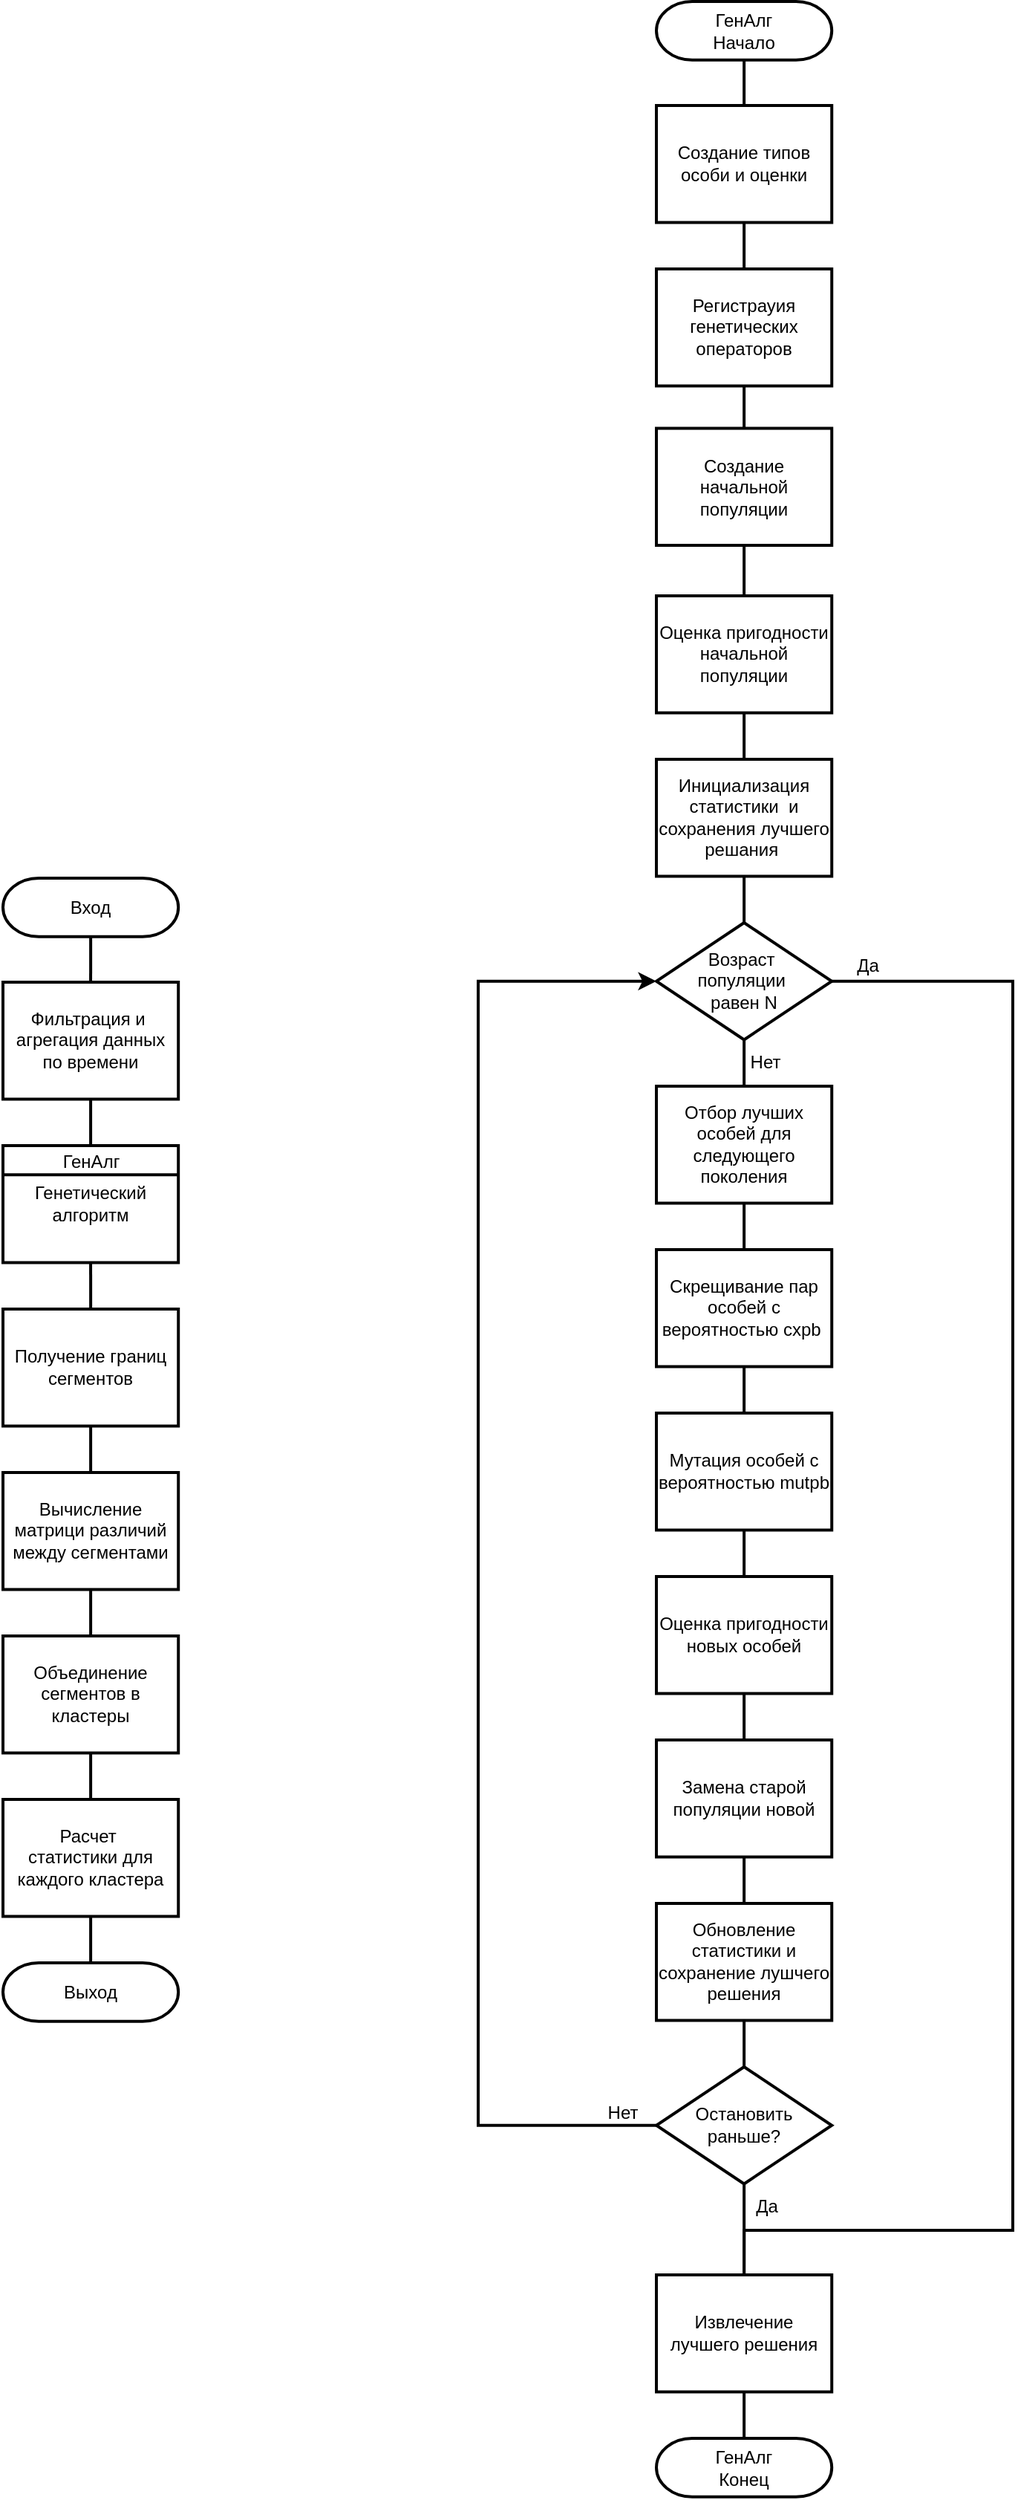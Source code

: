 <mxfile>
    <diagram id="cA_NNs_CJCysyV5ECCQ1" name="Page-1">
        <mxGraphModel dx="2015" dy="3755" grid="1" gridSize="10" guides="1" tooltips="1" connect="1" arrows="1" fold="1" page="1" pageScale="1" pageWidth="3300" pageHeight="2339" math="0" shadow="0">
            <root>
                <mxCell id="0"/>
                <mxCell id="1" parent="0"/>
                <mxCell id="124" style="edgeStyle=none;html=1;exitX=0.5;exitY=1;exitDx=0;exitDy=0;exitPerimeter=0;entryX=0.5;entryY=0;entryDx=0;entryDy=0;endArrow=none;endFill=0;strokeWidth=2;" parent="1" source="115" target="116" edge="1">
                    <mxGeometry relative="1" as="geometry"/>
                </mxCell>
                <mxCell id="115" value="Вход" style="strokeWidth=2;html=1;shape=stencil(xVXBboMwDP0ajkxAtK49Tqw79rJJO7vUpVFDgpysdH+/0IBaoDCayyQO+Bne83NsJWCpPkCJQRJJKDBgb0GSfCIVXIJRZAObOTh4EbmwcuFq6ULQJWbGYScgDluBLqMNqSNWfGcaBi4PSNzUWbYOolf7Tf2wNFNSWhKupO5kbvKWDLi0/0ZnRxY9PTuZnyZ2UWkVCjRIHfRqbuOAIHn3VornKX14KHUdtbp/KX09rhT7Ka19uhf3xeKZHdx4GLsjt1zNPDAvuZb9cXdezRzIzXY3IsdSi4wtIEu3kB1zUt9yd7fIEurlHiTadKFOeK2+P99T/lsGweUNw8vycQagzL5QrwZqKFgTn0M4cx2SMlC3ocMvgHIMLU+4F5B3UrpCLG/g5uzvl7vwcNzr2TyKf7Tsc8aZUBonNsHigzm7oCPDydK9IpyY2j0Xwt1OYwsxILig7q68AL8=);whiteSpace=wrap;aspect=fixed;" parent="1" vertex="1">
                    <mxGeometry x="480" y="590" width="118.11" height="39.37" as="geometry"/>
                </mxCell>
                <mxCell id="127" style="edgeStyle=none;html=1;exitX=0.5;exitY=1;exitDx=0;exitDy=0;entryX=0.5;entryY=0;entryDx=0;entryDy=0;endArrow=none;endFill=0;strokeWidth=2;" parent="1" source="116" target="135" edge="1">
                    <mxGeometry relative="1" as="geometry">
                        <mxPoint x="513.905" y="748.43" as="targetPoint"/>
                    </mxGeometry>
                </mxCell>
                <mxCell id="116" value="Фильтрация и&amp;nbsp; агрегация данных по времени" style="rounded=0;whiteSpace=wrap;html=1;aspect=fixed;strokeWidth=2;" parent="1" vertex="1">
                    <mxGeometry x="479.99" y="660" width="118.11" height="78.74" as="geometry"/>
                </mxCell>
                <mxCell id="129" style="edgeStyle=none;html=1;exitX=0.5;exitY=1;exitDx=0;exitDy=0;entryX=0.5;entryY=0;entryDx=0;entryDy=0;endArrow=none;endFill=0;strokeWidth=2;" parent="1" source="135" target="118" edge="1">
                    <mxGeometry relative="1" as="geometry">
                        <mxPoint x="539.045" y="958.74" as="sourcePoint"/>
                    </mxGeometry>
                </mxCell>
                <mxCell id="130" style="edgeStyle=none;html=1;exitX=0.5;exitY=1;exitDx=0;exitDy=0;entryX=0.5;entryY=0;entryDx=0;entryDy=0;endArrow=none;endFill=0;strokeWidth=2;" parent="1" source="118" target="119" edge="1">
                    <mxGeometry relative="1" as="geometry"/>
                </mxCell>
                <mxCell id="118" value="Получение границ сегментов" style="rounded=0;whiteSpace=wrap;html=1;aspect=fixed;strokeWidth=2;" parent="1" vertex="1">
                    <mxGeometry x="480" y="880" width="118.11" height="78.74" as="geometry"/>
                </mxCell>
                <mxCell id="131" style="edgeStyle=none;html=1;exitX=0.5;exitY=1;exitDx=0;exitDy=0;entryX=0.5;entryY=0;entryDx=0;entryDy=0;endArrow=none;endFill=0;strokeWidth=2;" parent="1" source="119" target="120" edge="1">
                    <mxGeometry relative="1" as="geometry"/>
                </mxCell>
                <mxCell id="119" value="Вычисление матрици различий между сегментами" style="rounded=0;whiteSpace=wrap;html=1;aspect=fixed;strokeWidth=2;" parent="1" vertex="1">
                    <mxGeometry x="480" y="990" width="118.11" height="78.74" as="geometry"/>
                </mxCell>
                <mxCell id="132" style="edgeStyle=none;html=1;exitX=0.5;exitY=1;exitDx=0;exitDy=0;entryX=0.5;entryY=0;entryDx=0;entryDy=0;endArrow=none;endFill=0;strokeWidth=2;" parent="1" source="120" target="121" edge="1">
                    <mxGeometry relative="1" as="geometry"/>
                </mxCell>
                <mxCell id="120" value="Объединение сегментов в кластеры" style="rounded=0;whiteSpace=wrap;html=1;aspect=fixed;strokeWidth=2;" parent="1" vertex="1">
                    <mxGeometry x="480" y="1100" width="118.11" height="78.74" as="geometry"/>
                </mxCell>
                <mxCell id="121" value="Расчет&amp;nbsp;&lt;div&gt;статистики для каждого кластера&lt;/div&gt;" style="rounded=0;whiteSpace=wrap;html=1;aspect=fixed;strokeWidth=2;" parent="1" vertex="1">
                    <mxGeometry x="480" y="1210" width="118.11" height="78.74" as="geometry"/>
                </mxCell>
                <mxCell id="122" value="Выход" style="strokeWidth=2;html=1;shape=stencil(xVXBboMwDP0ajkxAtK49Tqw79rJJO7vUpVFDgpysdH+/0IBaoDCayyQO+Bne83NsJWCpPkCJQRJJKDBgb0GSfCIVXIJRZAObOTh4EbmwcuFq6ULQJWbGYScgDluBLqMNqSNWfGcaBi4PSNzUWbYOolf7Tf2wNFNSWhKupO5kbvKWDLi0/0ZnRxY9PTuZnyZ2UWkVCjRIHfRqbuOAIHn3VornKX14KHUdtbp/KX09rhT7Ka19uhf3xeKZHdx4GLsjt1zNPDAvuZb9cXdezRzIzXY3IsdSi4wtIEu3kB1zUt9yd7fIEurlHiTadKFOeK2+P99T/lsGweUNw8vycQagzL5QrwZqKFgTn0M4cx2SMlC3ocMvgHIMLU+4F5B3UrpCLG/g5uzvl7vwcNzr2TyKf7Tsc8aZUBonNsHigzm7oCPDydK9IpyY2j0Xwt1OYwsxILig7q68AL8=);whiteSpace=wrap;aspect=fixed;" parent="1" vertex="1">
                    <mxGeometry x="480" y="1320" width="118.11" height="39.37" as="geometry"/>
                </mxCell>
                <mxCell id="133" style="edgeStyle=none;html=1;exitX=0.5;exitY=1;exitDx=0;exitDy=0;entryX=0.5;entryY=0;entryDx=0;entryDy=0;entryPerimeter=0;endArrow=none;endFill=0;strokeWidth=2;" parent="1" source="121" target="122" edge="1">
                    <mxGeometry relative="1" as="geometry"/>
                </mxCell>
                <mxCell id="135" value="Генетический алгоритм" style="rounded=0;whiteSpace=wrap;html=1;aspect=fixed;strokeWidth=2;" parent="1" vertex="1">
                    <mxGeometry x="479.99" y="770" width="118.11" height="78.74" as="geometry"/>
                </mxCell>
                <mxCell id="136" value="" style="endArrow=none;html=1;exitX=0;exitY=0.25;exitDx=0;exitDy=0;entryX=1;entryY=0.25;entryDx=0;entryDy=0;strokeWidth=2;" parent="1" source="135" target="135" edge="1">
                    <mxGeometry width="50" height="50" relative="1" as="geometry">
                        <mxPoint x="480" y="860" as="sourcePoint"/>
                        <mxPoint x="530" y="810" as="targetPoint"/>
                    </mxGeometry>
                </mxCell>
                <mxCell id="137" value="ГенАлг" style="text;html=1;align=center;verticalAlign=middle;resizable=0;points=[];autosize=1;strokeColor=none;fillColor=none;strokeWidth=2;" parent="1" vertex="1">
                    <mxGeometry x="509.04" y="766" width="60" height="30" as="geometry"/>
                </mxCell>
                <mxCell id="160" style="edgeStyle=none;html=1;exitX=0.5;exitY=1;exitDx=0;exitDy=0;exitPerimeter=0;entryX=0.5;entryY=0;entryDx=0;entryDy=0;endArrow=none;endFill=0;strokeWidth=2;" parent="1" source="138" target="140" edge="1">
                    <mxGeometry relative="1" as="geometry"/>
                </mxCell>
                <mxCell id="138" value="ГенАлг&lt;div&gt;Начало&lt;/div&gt;" style="strokeWidth=2;html=1;shape=stencil(xVXBboMwDP0ajkxAtK49Tqw79rJJO7vUpVFDgpysdH+/0IBaoDCayyQO+Bne83NsJWCpPkCJQRJJKDBgb0GSfCIVXIJRZAObOTh4EbmwcuFq6ULQJWbGYScgDluBLqMNqSNWfGcaBi4PSNzUWbYOolf7Tf2wNFNSWhKupO5kbvKWDLi0/0ZnRxY9PTuZnyZ2UWkVCjRIHfRqbuOAIHn3VornKX14KHUdtbp/KX09rhT7Ka19uhf3xeKZHdx4GLsjt1zNPDAvuZb9cXdezRzIzXY3IsdSi4wtIEu3kB1zUt9yd7fIEurlHiTadKFOeK2+P99T/lsGweUNw8vycQagzL5QrwZqKFgTn0M4cx2SMlC3ocMvgHIMLU+4F5B3UrpCLG/g5uzvl7vwcNzr2TyKf7Tsc8aZUBonNsHigzm7oCPDydK9IpyY2j0Xwt1OYwsxILig7q68AL8=);whiteSpace=wrap;aspect=fixed;" parent="1" vertex="1">
                    <mxGeometry x="920" width="118.11" height="39.37" as="geometry"/>
                </mxCell>
                <mxCell id="139" value="ГенАлг&lt;div&gt;Конец&lt;/div&gt;" style="strokeWidth=2;html=1;shape=stencil(xVXBboMwDP0ajkxAtK49Tqw79rJJO7vUpVFDgpysdH+/0IBaoDCayyQO+Bne83NsJWCpPkCJQRJJKDBgb0GSfCIVXIJRZAObOTh4EbmwcuFq6ULQJWbGYScgDluBLqMNqSNWfGcaBi4PSNzUWbYOolf7Tf2wNFNSWhKupO5kbvKWDLi0/0ZnRxY9PTuZnyZ2UWkVCjRIHfRqbuOAIHn3VornKX14KHUdtbp/KX09rhT7Ka19uhf3xeKZHdx4GLsjt1zNPDAvuZb9cXdezRzIzXY3IsdSi4wtIEu3kB1zUt9yd7fIEurlHiTadKFOeK2+P99T/lsGweUNw8vycQagzL5QrwZqKFgTn0M4cx2SMlC3ocMvgHIMLU+4F5B3UrpCLG/g5uzvl7vwcNzr2TyKf7Tsc8aZUBonNsHigzm7oCPDydK9IpyY2j0Xwt1OYwsxILig7q68AL8=);whiteSpace=wrap;aspect=fixed;" parent="1" vertex="1">
                    <mxGeometry x="920" y="1640" width="118.11" height="39.37" as="geometry"/>
                </mxCell>
                <mxCell id="161" style="edgeStyle=none;html=1;exitX=0.5;exitY=1;exitDx=0;exitDy=0;entryX=0.5;entryY=0;entryDx=0;entryDy=0;endArrow=none;endFill=0;strokeWidth=2;" parent="1" source="140" target="141" edge="1">
                    <mxGeometry relative="1" as="geometry"/>
                </mxCell>
                <mxCell id="140" value="Создание типов особи и оценки" style="rounded=0;whiteSpace=wrap;html=1;aspect=fixed;strokeWidth=2;" parent="1" vertex="1">
                    <mxGeometry x="920" y="70.0" width="118.11" height="78.74" as="geometry"/>
                </mxCell>
                <mxCell id="162" style="edgeStyle=none;html=1;exitX=0.5;exitY=1;exitDx=0;exitDy=0;entryX=0.5;entryY=0;entryDx=0;entryDy=0;endArrow=none;endFill=0;strokeWidth=2;" parent="1" source="141" target="142" edge="1">
                    <mxGeometry relative="1" as="geometry"/>
                </mxCell>
                <mxCell id="141" value="Регистрауия генетических операторов" style="rounded=0;whiteSpace=wrap;html=1;aspect=fixed;strokeWidth=2;" parent="1" vertex="1">
                    <mxGeometry x="920" y="180" width="118.11" height="78.74" as="geometry"/>
                </mxCell>
                <mxCell id="163" style="edgeStyle=none;html=1;exitX=0.5;exitY=1;exitDx=0;exitDy=0;entryX=0.5;entryY=0;entryDx=0;entryDy=0;endArrow=none;endFill=0;strokeWidth=2;" parent="1" source="142" target="143" edge="1">
                    <mxGeometry relative="1" as="geometry"/>
                </mxCell>
                <mxCell id="142" value="Создание начальной популяции" style="rounded=0;whiteSpace=wrap;html=1;aspect=fixed;strokeWidth=2;" parent="1" vertex="1">
                    <mxGeometry x="920" y="287.26" width="118.11" height="78.74" as="geometry"/>
                </mxCell>
                <mxCell id="164" style="edgeStyle=none;html=1;exitX=0.5;exitY=1;exitDx=0;exitDy=0;endArrow=none;endFill=0;strokeWidth=2;" parent="1" source="143" target="153" edge="1">
                    <mxGeometry relative="1" as="geometry"/>
                </mxCell>
                <mxCell id="143" value="Оценка пригодности начальной популяции" style="rounded=0;whiteSpace=wrap;html=1;aspect=fixed;strokeWidth=2;" parent="1" vertex="1">
                    <mxGeometry x="920" y="400" width="118.11" height="78.74" as="geometry"/>
                </mxCell>
                <mxCell id="157" style="edgeStyle=orthogonalEdgeStyle;html=1;exitX=1;exitY=0.5;exitDx=0;exitDy=0;entryX=0.5;entryY=0;entryDx=0;entryDy=0;rounded=0;curved=0;endArrow=none;endFill=0;strokeWidth=2;" parent="1" source="144" target="156" edge="1">
                    <mxGeometry relative="1" as="geometry">
                        <mxPoint x="1170" y="1180" as="targetPoint"/>
                        <Array as="points">
                            <mxPoint x="1160" y="659"/>
                            <mxPoint x="1160" y="1500"/>
                        </Array>
                    </mxGeometry>
                </mxCell>
                <mxCell id="166" style="edgeStyle=none;html=1;exitX=0.5;exitY=1;exitDx=0;exitDy=0;entryX=0.5;entryY=0;entryDx=0;entryDy=0;endArrow=none;endFill=0;strokeWidth=2;" parent="1" source="144" target="145" edge="1">
                    <mxGeometry relative="1" as="geometry"/>
                </mxCell>
                <mxCell id="144" value="Возраст&amp;nbsp;&lt;div&gt;популяции&amp;nbsp;&lt;/div&gt;&lt;div&gt;равен N&lt;/div&gt;" style="rhombus;whiteSpace=wrap;html=1;aspect=fixed;strokeWidth=2;" parent="1" vertex="1">
                    <mxGeometry x="920" y="620" width="118.11" height="78.74" as="geometry"/>
                </mxCell>
                <mxCell id="167" style="edgeStyle=none;html=1;exitX=0.5;exitY=1;exitDx=0;exitDy=0;entryX=0.5;entryY=0;entryDx=0;entryDy=0;endArrow=none;endFill=0;strokeWidth=2;" parent="1" source="145" target="147" edge="1">
                    <mxGeometry relative="1" as="geometry"/>
                </mxCell>
                <mxCell id="145" value="Отбор лучших особей для следующего поколения" style="rounded=0;whiteSpace=wrap;html=1;aspect=fixed;strokeWidth=2;" parent="1" vertex="1">
                    <mxGeometry x="920" y="730" width="118.11" height="78.74" as="geometry"/>
                </mxCell>
                <mxCell id="168" style="edgeStyle=none;html=1;exitX=0.5;exitY=1;exitDx=0;exitDy=0;entryX=0.5;entryY=0;entryDx=0;entryDy=0;endArrow=none;endFill=0;strokeWidth=2;" parent="1" source="147" target="149" edge="1">
                    <mxGeometry relative="1" as="geometry"/>
                </mxCell>
                <mxCell id="147" value="Скрещивание пар особей с вероятностью cxpb&amp;nbsp;" style="rounded=0;whiteSpace=wrap;html=1;aspect=fixed;strokeWidth=2;" parent="1" vertex="1">
                    <mxGeometry x="920" y="840" width="118.11" height="78.74" as="geometry"/>
                </mxCell>
                <mxCell id="169" style="edgeStyle=none;html=1;exitX=0.5;exitY=1;exitDx=0;exitDy=0;entryX=0.5;entryY=0;entryDx=0;entryDy=0;endArrow=none;endFill=0;strokeWidth=2;" parent="1" source="149" target="150" edge="1">
                    <mxGeometry relative="1" as="geometry"/>
                </mxCell>
                <mxCell id="149" value="Мутация особей с вероятностью mutpb" style="rounded=0;whiteSpace=wrap;html=1;aspect=fixed;strokeWidth=2;" parent="1" vertex="1">
                    <mxGeometry x="920" y="950" width="118.11" height="78.74" as="geometry"/>
                </mxCell>
                <mxCell id="170" style="edgeStyle=none;html=1;exitX=0.5;exitY=1;exitDx=0;exitDy=0;entryX=0.5;entryY=0;entryDx=0;entryDy=0;endArrow=none;endFill=0;strokeWidth=2;" parent="1" source="150" target="151" edge="1">
                    <mxGeometry relative="1" as="geometry"/>
                </mxCell>
                <mxCell id="150" value="Оценка пригодности новых особей" style="rounded=0;whiteSpace=wrap;html=1;aspect=fixed;strokeWidth=2;" parent="1" vertex="1">
                    <mxGeometry x="920" y="1060" width="118.11" height="78.74" as="geometry"/>
                </mxCell>
                <mxCell id="171" style="edgeStyle=none;html=1;exitX=0.5;exitY=1;exitDx=0;exitDy=0;endArrow=none;endFill=0;strokeWidth=2;" parent="1" source="151" target="154" edge="1">
                    <mxGeometry relative="1" as="geometry"/>
                </mxCell>
                <mxCell id="151" value="Замена старой популяции новой" style="rounded=0;whiteSpace=wrap;html=1;aspect=fixed;strokeWidth=2;" parent="1" vertex="1">
                    <mxGeometry x="920" y="1170" width="118.11" height="78.74" as="geometry"/>
                </mxCell>
                <mxCell id="165" style="edgeStyle=none;html=1;exitX=0.5;exitY=1;exitDx=0;exitDy=0;entryX=0.5;entryY=0;entryDx=0;entryDy=0;endArrow=none;endFill=0;strokeWidth=2;" parent="1" source="153" target="144" edge="1">
                    <mxGeometry relative="1" as="geometry"/>
                </mxCell>
                <mxCell id="153" value="Инициализация статистики&amp;nbsp; и сохранения лучшего решания&amp;nbsp;" style="rounded=0;whiteSpace=wrap;html=1;aspect=fixed;strokeWidth=2;" parent="1" vertex="1">
                    <mxGeometry x="920" y="510" width="118.11" height="78.74" as="geometry"/>
                </mxCell>
                <mxCell id="172" style="edgeStyle=none;html=1;exitX=0.5;exitY=1;exitDx=0;exitDy=0;entryX=0.5;entryY=0;entryDx=0;entryDy=0;endArrow=none;endFill=0;strokeWidth=2;" parent="1" source="154" target="155" edge="1">
                    <mxGeometry relative="1" as="geometry"/>
                </mxCell>
                <mxCell id="154" value="Обновление статистики и сохранение лушчего решения" style="rounded=0;whiteSpace=wrap;html=1;aspect=fixed;strokeWidth=2;" parent="1" vertex="1">
                    <mxGeometry x="920" y="1280" width="118.11" height="78.74" as="geometry"/>
                </mxCell>
                <mxCell id="158" style="edgeStyle=none;html=1;exitX=0.5;exitY=1;exitDx=0;exitDy=0;entryX=0.5;entryY=0;entryDx=0;entryDy=0;endArrow=none;endFill=0;strokeWidth=2;" parent="1" source="155" target="156" edge="1">
                    <mxGeometry relative="1" as="geometry">
                        <mxPoint x="1000" y="1640.571" as="targetPoint"/>
                    </mxGeometry>
                </mxCell>
                <mxCell id="159" style="edgeStyle=orthogonalEdgeStyle;html=1;exitX=0;exitY=0.5;exitDx=0;exitDy=0;entryX=0;entryY=0.5;entryDx=0;entryDy=0;rounded=0;strokeWidth=2;" parent="1" source="155" target="144" edge="1">
                    <mxGeometry relative="1" as="geometry">
                        <mxPoint x="780" y="1420" as="targetPoint"/>
                        <Array as="points">
                            <mxPoint x="800" y="1429"/>
                            <mxPoint x="800" y="659"/>
                        </Array>
                    </mxGeometry>
                </mxCell>
                <mxCell id="155" value="Остановить раньше?" style="rhombus;whiteSpace=wrap;html=1;aspect=fixed;strokeWidth=2;" parent="1" vertex="1">
                    <mxGeometry x="920" y="1390" width="118.11" height="78.74" as="geometry"/>
                </mxCell>
                <mxCell id="156" value="Извлечение лучшего решения" style="rounded=0;whiteSpace=wrap;html=1;aspect=fixed;strokeWidth=2;" parent="1" vertex="1">
                    <mxGeometry x="920" y="1530" width="118.11" height="78.74" as="geometry"/>
                </mxCell>
                <mxCell id="173" style="edgeStyle=none;html=1;exitX=0.5;exitY=1;exitDx=0;exitDy=0;entryX=0.5;entryY=0;entryDx=0;entryDy=0;entryPerimeter=0;endArrow=none;endFill=0;strokeWidth=2;" parent="1" source="156" target="139" edge="1">
                    <mxGeometry relative="1" as="geometry"/>
                </mxCell>
                <mxCell id="174" value="Да" style="text;html=1;align=center;verticalAlign=middle;resizable=0;points=[];autosize=1;strokeColor=none;fillColor=none;strokeWidth=2;" parent="1" vertex="1">
                    <mxGeometry x="1042" y="634.37" width="40" height="30" as="geometry"/>
                </mxCell>
                <mxCell id="176" value="Нет" style="text;html=1;align=center;verticalAlign=middle;resizable=0;points=[];autosize=1;strokeColor=none;fillColor=none;strokeWidth=2;" parent="1" vertex="1">
                    <mxGeometry x="973" y="698.74" width="40" height="30" as="geometry"/>
                </mxCell>
                <mxCell id="177" value="Нет" style="text;html=1;align=center;verticalAlign=middle;resizable=0;points=[];autosize=1;strokeColor=none;fillColor=none;strokeWidth=2;" parent="1" vertex="1">
                    <mxGeometry x="877" y="1406" width="40" height="30" as="geometry"/>
                </mxCell>
                <mxCell id="178" value="Да" style="text;html=1;align=center;verticalAlign=middle;resizable=0;points=[];autosize=1;strokeColor=none;fillColor=none;strokeWidth=2;" parent="1" vertex="1">
                    <mxGeometry x="974" y="1469" width="40" height="30" as="geometry"/>
                </mxCell>
            </root>
        </mxGraphModel>
    </diagram>
</mxfile>